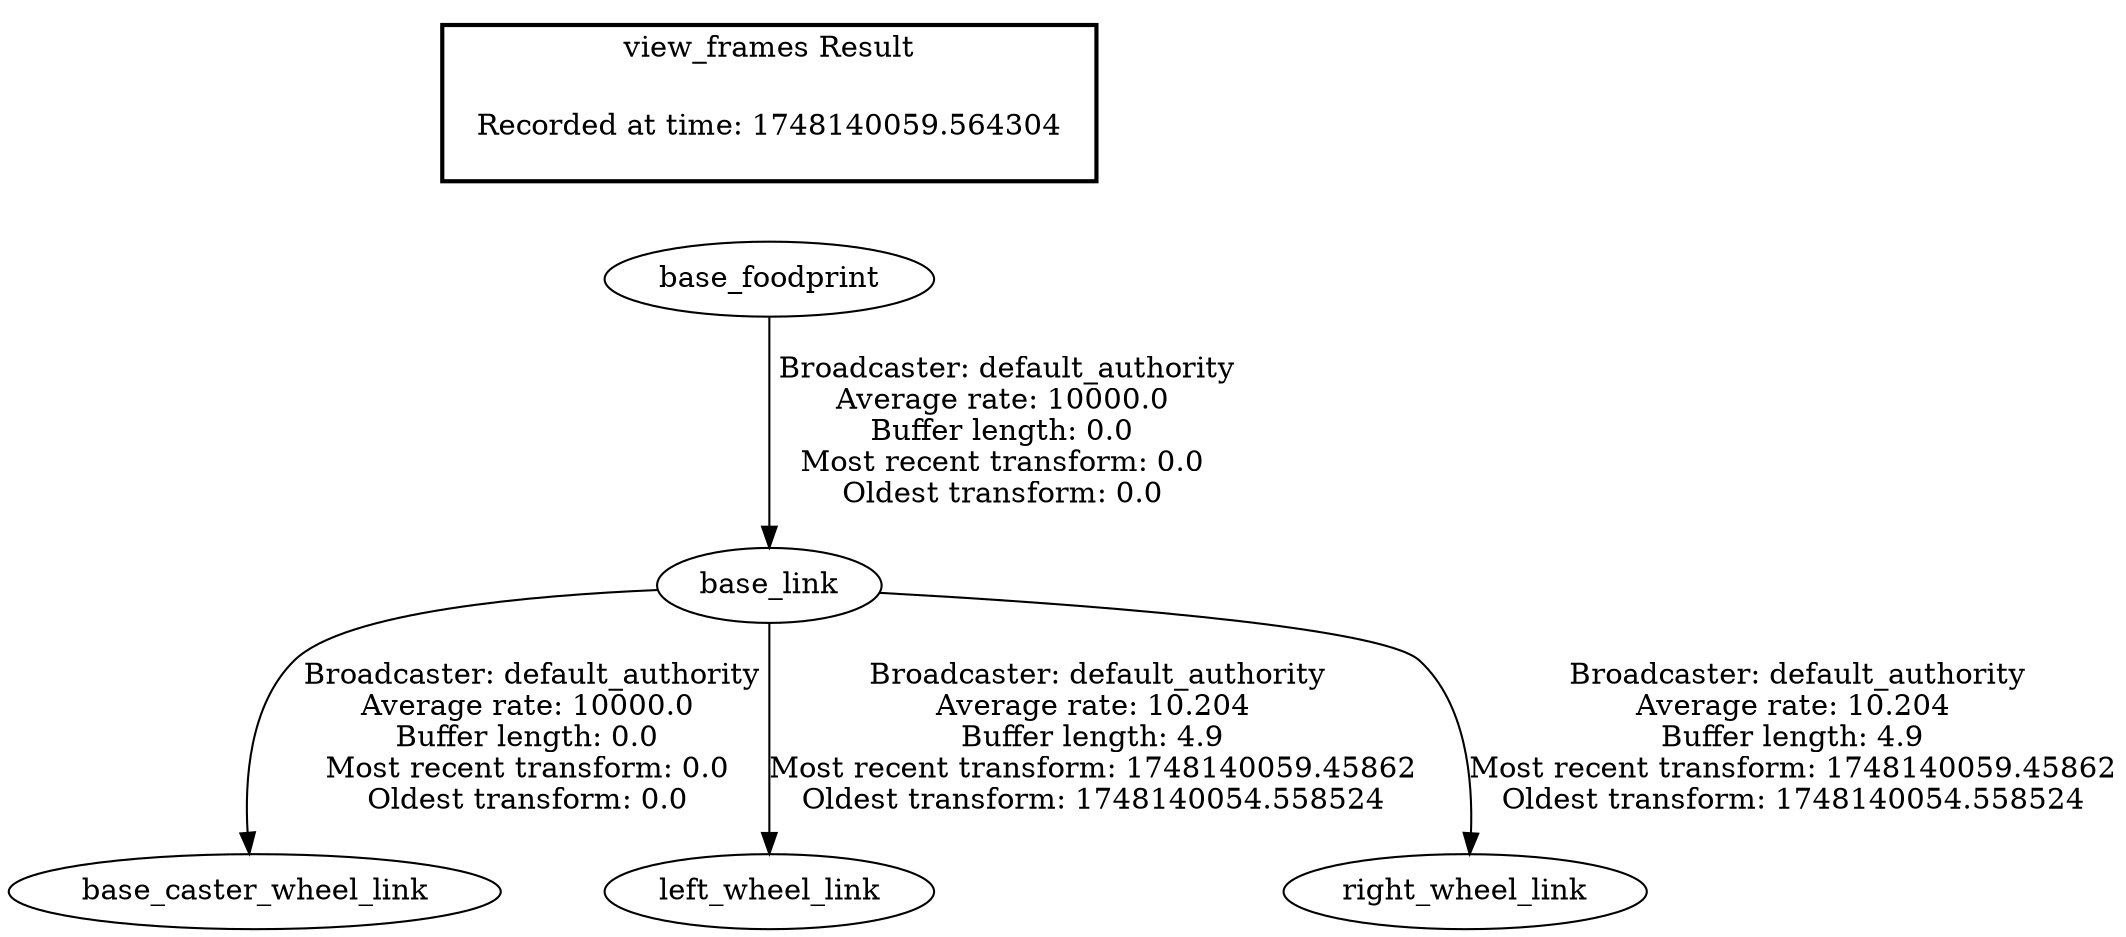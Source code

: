 digraph G {
"base_link" -> "base_caster_wheel_link"[label=" Broadcaster: default_authority\nAverage rate: 10000.0\nBuffer length: 0.0\nMost recent transform: 0.0\nOldest transform: 0.0\n"];
"base_foodprint" -> "base_link"[label=" Broadcaster: default_authority\nAverage rate: 10000.0\nBuffer length: 0.0\nMost recent transform: 0.0\nOldest transform: 0.0\n"];
"base_link" -> "left_wheel_link"[label=" Broadcaster: default_authority\nAverage rate: 10.204\nBuffer length: 4.9\nMost recent transform: 1748140059.45862\nOldest transform: 1748140054.558524\n"];
"base_link" -> "right_wheel_link"[label=" Broadcaster: default_authority\nAverage rate: 10.204\nBuffer length: 4.9\nMost recent transform: 1748140059.45862\nOldest transform: 1748140054.558524\n"];
edge [style=invis];
 subgraph cluster_legend { style=bold; color=black; label ="view_frames Result";
"Recorded at time: 1748140059.564304"[ shape=plaintext ] ;
}->"base_foodprint";
}